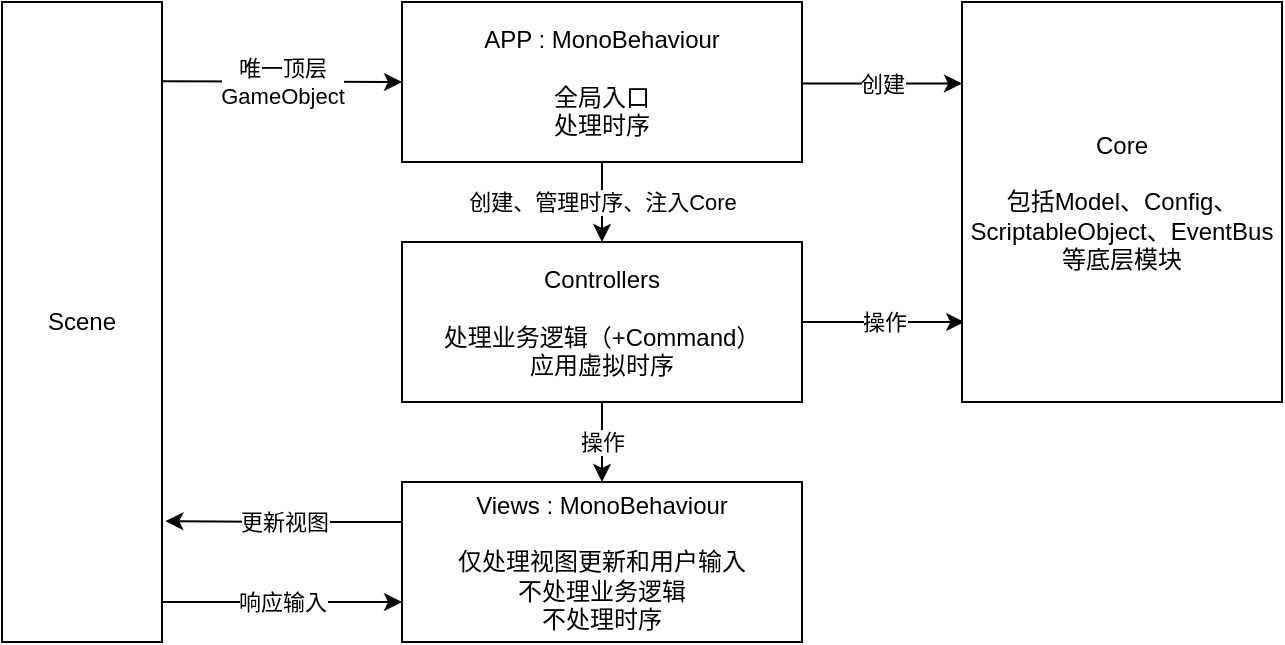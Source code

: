 <mxfile version="20.3.0" type="device"><diagram id="13cWyfZgfn4cXXneRUyo" name="Page-1"><mxGraphModel dx="882" dy="714" grid="1" gridSize="10" guides="1" tooltips="1" connect="1" arrows="1" fold="1" page="0" pageScale="1" pageWidth="850" pageHeight="1100" math="0" shadow="0"><root><mxCell id="0"/><mxCell id="1" parent="0"/><mxCell id="6RhMGApiMrj7QtJ90WEm-6" value="创建、管理时序、注入Core" style="edgeStyle=orthogonalEdgeStyle;rounded=0;orthogonalLoop=1;jettySize=auto;html=1;" parent="1" source="6RhMGApiMrj7QtJ90WEm-1" target="6RhMGApiMrj7QtJ90WEm-3" edge="1"><mxGeometry relative="1" as="geometry"/></mxCell><mxCell id="6RhMGApiMrj7QtJ90WEm-8" value="创建" style="edgeStyle=orthogonalEdgeStyle;rounded=0;orthogonalLoop=1;jettySize=auto;html=1;entryX=0;entryY=0.204;entryDx=0;entryDy=0;entryPerimeter=0;" parent="1" source="6RhMGApiMrj7QtJ90WEm-1" target="6RhMGApiMrj7QtJ90WEm-4" edge="1"><mxGeometry relative="1" as="geometry"><Array as="points"><mxPoint x="480" y="200"/></Array></mxGeometry></mxCell><mxCell id="6RhMGApiMrj7QtJ90WEm-1" value="APP : MonoBehaviour&lt;br&gt;&lt;br&gt;全局入口&lt;br&gt;处理时序" style="rounded=0;whiteSpace=wrap;html=1;" parent="1" vertex="1"><mxGeometry x="240" y="160" width="200" height="80" as="geometry"/></mxCell><mxCell id="6RhMGApiMrj7QtJ90WEm-7" value="唯一顶层&lt;br&gt;GameObject" style="edgeStyle=orthogonalEdgeStyle;rounded=0;orthogonalLoop=1;jettySize=auto;html=1;exitX=0.994;exitY=0.124;exitDx=0;exitDy=0;exitPerimeter=0;" parent="1" source="6RhMGApiMrj7QtJ90WEm-2" target="6RhMGApiMrj7QtJ90WEm-1" edge="1"><mxGeometry relative="1" as="geometry"/></mxCell><mxCell id="6RhMGApiMrj7QtJ90WEm-12" value="响应输入" style="edgeStyle=orthogonalEdgeStyle;rounded=0;orthogonalLoop=1;jettySize=auto;html=1;" parent="1" source="6RhMGApiMrj7QtJ90WEm-2" target="6RhMGApiMrj7QtJ90WEm-5" edge="1"><mxGeometry relative="1" as="geometry"><Array as="points"><mxPoint x="180" y="460"/><mxPoint x="180" y="460"/></Array></mxGeometry></mxCell><mxCell id="6RhMGApiMrj7QtJ90WEm-2" value="Scene" style="rounded=0;whiteSpace=wrap;html=1;" parent="1" vertex="1"><mxGeometry x="40" y="160" width="80" height="320" as="geometry"/></mxCell><mxCell id="6RhMGApiMrj7QtJ90WEm-9" value="操作" style="edgeStyle=orthogonalEdgeStyle;rounded=0;orthogonalLoop=1;jettySize=auto;html=1;entryX=0.007;entryY=0.8;entryDx=0;entryDy=0;entryPerimeter=0;" parent="1" source="6RhMGApiMrj7QtJ90WEm-3" target="6RhMGApiMrj7QtJ90WEm-4" edge="1"><mxGeometry relative="1" as="geometry"/></mxCell><mxCell id="6RhMGApiMrj7QtJ90WEm-10" value="操作" style="edgeStyle=orthogonalEdgeStyle;rounded=0;orthogonalLoop=1;jettySize=auto;html=1;" parent="1" source="6RhMGApiMrj7QtJ90WEm-3" target="6RhMGApiMrj7QtJ90WEm-5" edge="1"><mxGeometry relative="1" as="geometry"/></mxCell><mxCell id="6RhMGApiMrj7QtJ90WEm-3" value="Controllers&lt;br&gt;&lt;br&gt;处理业务逻辑（+Command）&lt;br&gt;应用虚拟时序" style="rounded=0;whiteSpace=wrap;html=1;" parent="1" vertex="1"><mxGeometry x="240" y="280" width="200" height="80" as="geometry"/></mxCell><mxCell id="6RhMGApiMrj7QtJ90WEm-4" value="Core&lt;br&gt;&lt;br&gt;包括Model、Config、ScriptableObject、EventBus等底层模块" style="rounded=0;whiteSpace=wrap;html=1;" parent="1" vertex="1"><mxGeometry x="520" y="160" width="160" height="200" as="geometry"/></mxCell><mxCell id="6RhMGApiMrj7QtJ90WEm-11" value="更新视图" style="edgeStyle=orthogonalEdgeStyle;rounded=0;orthogonalLoop=1;jettySize=auto;html=1;entryX=1.021;entryY=0.811;entryDx=0;entryDy=0;entryPerimeter=0;exitX=0;exitY=0.25;exitDx=0;exitDy=0;" parent="1" source="6RhMGApiMrj7QtJ90WEm-5" target="6RhMGApiMrj7QtJ90WEm-2" edge="1"><mxGeometry relative="1" as="geometry"/></mxCell><mxCell id="6RhMGApiMrj7QtJ90WEm-5" value="Views : MonoBehaviour&lt;br&gt;&lt;br&gt;仅处理视图更新和用户输入&lt;br&gt;不处理业务逻辑&lt;br&gt;不处理时序" style="rounded=0;whiteSpace=wrap;html=1;" parent="1" vertex="1"><mxGeometry x="240" y="400" width="200" height="80" as="geometry"/></mxCell></root></mxGraphModel></diagram></mxfile>